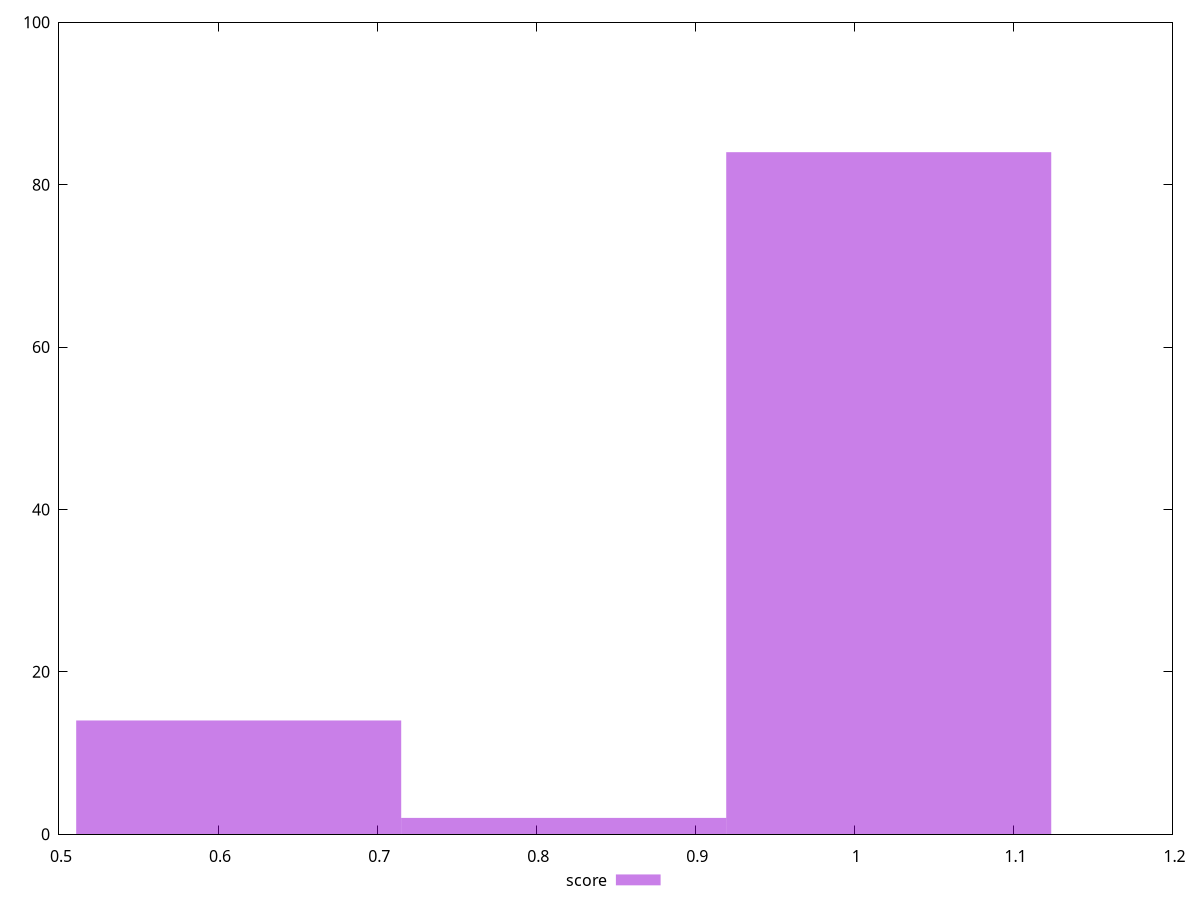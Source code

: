 reset
set terminal svg size 640, 490 enhanced background rgb 'white'
set output "report_00007_2020-12-11T15:55:29.892Z/render-blocking-resources/samples/pages+cached+noexternal+nofonts+nosvg+noimg/score/histogram.svg"

$score <<EOF
1.0216112696852924 84
0.6129667618111754 14
0.8172890157482339 2
EOF

set key outside below
set boxwidth 0.20432225393705847
set yrange [0:100]
set style fill transparent solid 0.5 noborder

plot \
  $score title "score" with boxes, \


reset